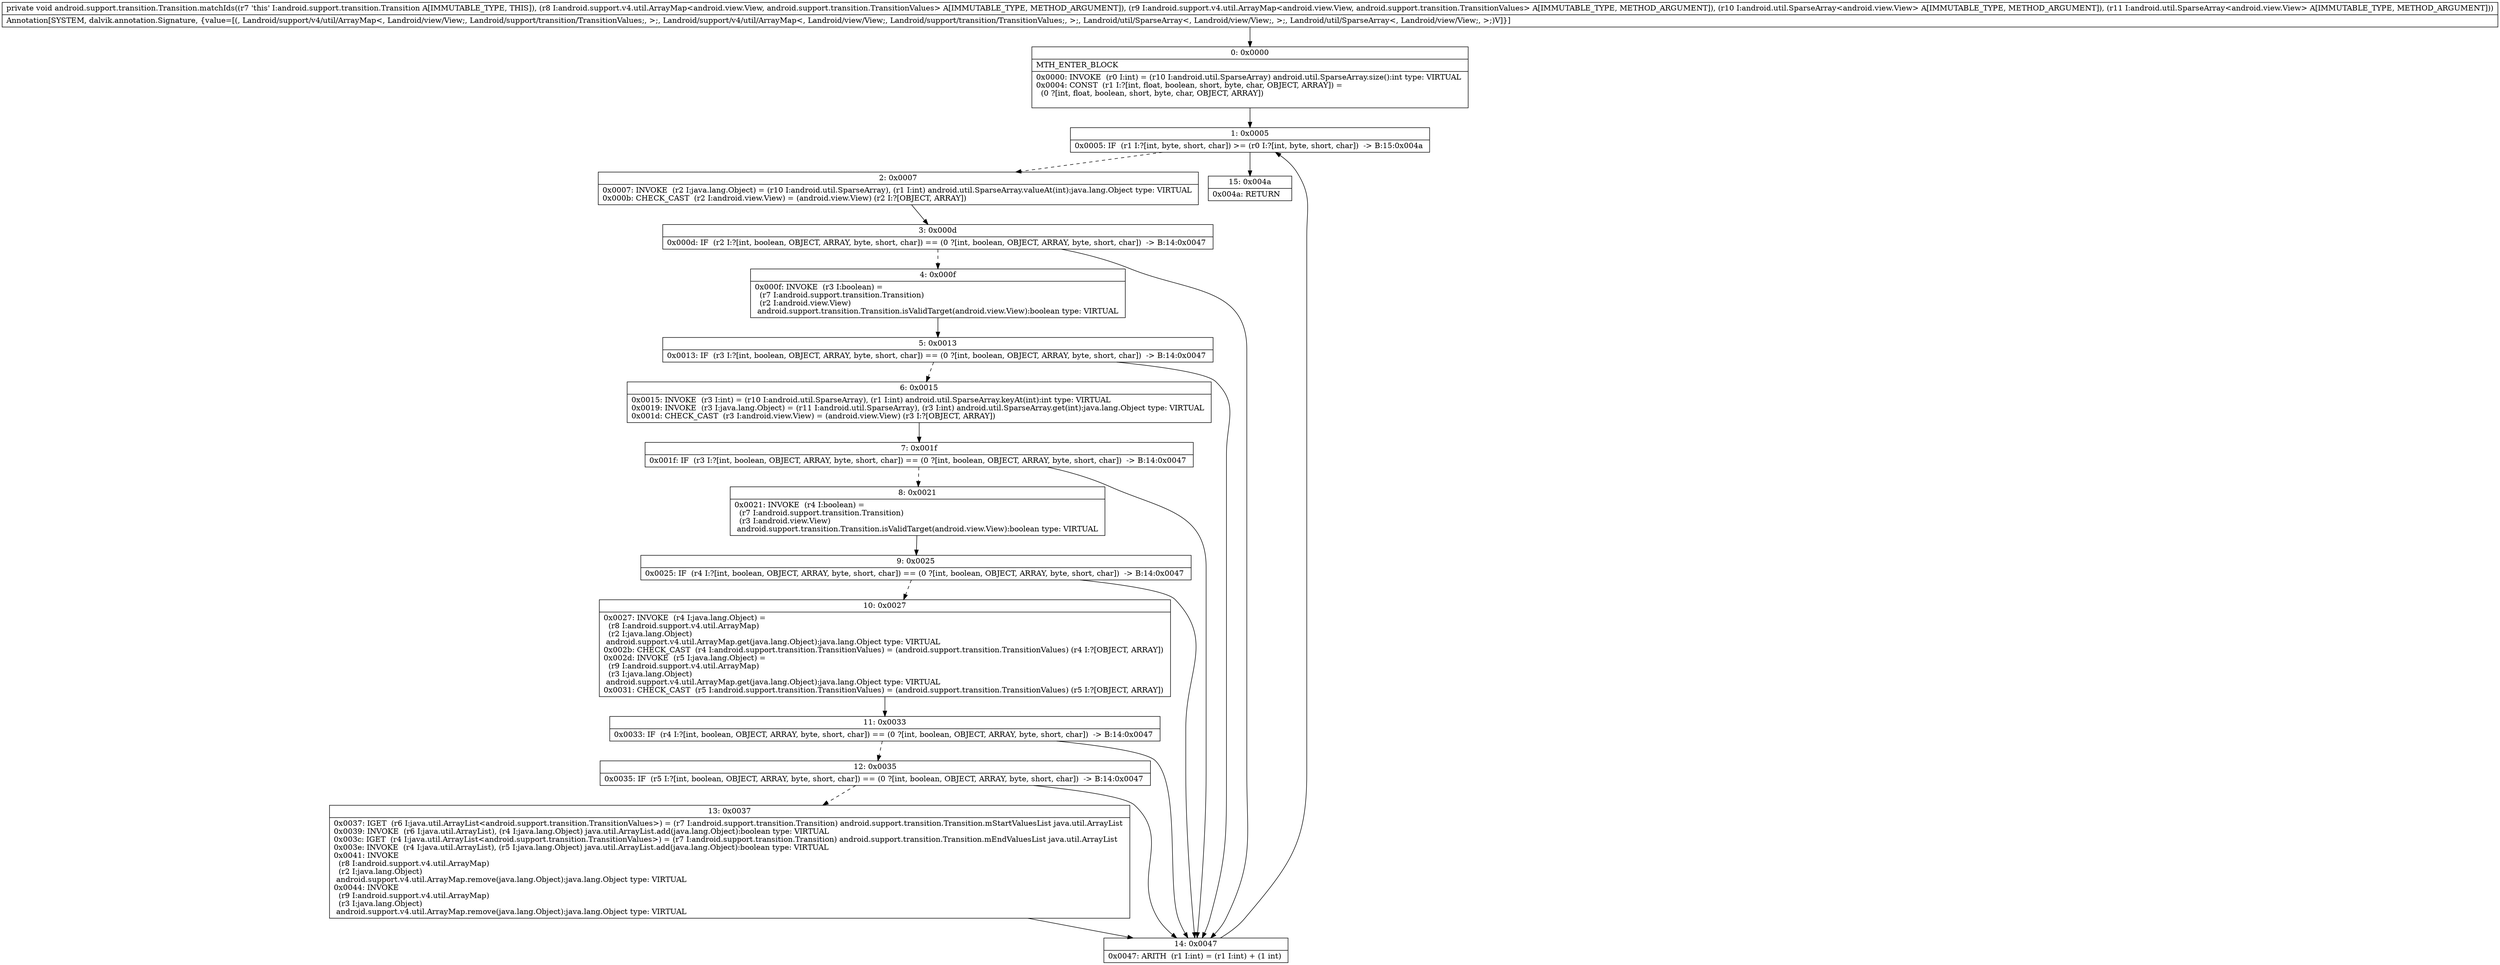 digraph "CFG forandroid.support.transition.Transition.matchIds(Landroid\/support\/v4\/util\/ArrayMap;Landroid\/support\/v4\/util\/ArrayMap;Landroid\/util\/SparseArray;Landroid\/util\/SparseArray;)V" {
Node_0 [shape=record,label="{0\:\ 0x0000|MTH_ENTER_BLOCK\l|0x0000: INVOKE  (r0 I:int) = (r10 I:android.util.SparseArray) android.util.SparseArray.size():int type: VIRTUAL \l0x0004: CONST  (r1 I:?[int, float, boolean, short, byte, char, OBJECT, ARRAY]) = \l  (0 ?[int, float, boolean, short, byte, char, OBJECT, ARRAY])\l \l}"];
Node_1 [shape=record,label="{1\:\ 0x0005|0x0005: IF  (r1 I:?[int, byte, short, char]) \>= (r0 I:?[int, byte, short, char])  \-\> B:15:0x004a \l}"];
Node_2 [shape=record,label="{2\:\ 0x0007|0x0007: INVOKE  (r2 I:java.lang.Object) = (r10 I:android.util.SparseArray), (r1 I:int) android.util.SparseArray.valueAt(int):java.lang.Object type: VIRTUAL \l0x000b: CHECK_CAST  (r2 I:android.view.View) = (android.view.View) (r2 I:?[OBJECT, ARRAY]) \l}"];
Node_3 [shape=record,label="{3\:\ 0x000d|0x000d: IF  (r2 I:?[int, boolean, OBJECT, ARRAY, byte, short, char]) == (0 ?[int, boolean, OBJECT, ARRAY, byte, short, char])  \-\> B:14:0x0047 \l}"];
Node_4 [shape=record,label="{4\:\ 0x000f|0x000f: INVOKE  (r3 I:boolean) = \l  (r7 I:android.support.transition.Transition)\l  (r2 I:android.view.View)\l android.support.transition.Transition.isValidTarget(android.view.View):boolean type: VIRTUAL \l}"];
Node_5 [shape=record,label="{5\:\ 0x0013|0x0013: IF  (r3 I:?[int, boolean, OBJECT, ARRAY, byte, short, char]) == (0 ?[int, boolean, OBJECT, ARRAY, byte, short, char])  \-\> B:14:0x0047 \l}"];
Node_6 [shape=record,label="{6\:\ 0x0015|0x0015: INVOKE  (r3 I:int) = (r10 I:android.util.SparseArray), (r1 I:int) android.util.SparseArray.keyAt(int):int type: VIRTUAL \l0x0019: INVOKE  (r3 I:java.lang.Object) = (r11 I:android.util.SparseArray), (r3 I:int) android.util.SparseArray.get(int):java.lang.Object type: VIRTUAL \l0x001d: CHECK_CAST  (r3 I:android.view.View) = (android.view.View) (r3 I:?[OBJECT, ARRAY]) \l}"];
Node_7 [shape=record,label="{7\:\ 0x001f|0x001f: IF  (r3 I:?[int, boolean, OBJECT, ARRAY, byte, short, char]) == (0 ?[int, boolean, OBJECT, ARRAY, byte, short, char])  \-\> B:14:0x0047 \l}"];
Node_8 [shape=record,label="{8\:\ 0x0021|0x0021: INVOKE  (r4 I:boolean) = \l  (r7 I:android.support.transition.Transition)\l  (r3 I:android.view.View)\l android.support.transition.Transition.isValidTarget(android.view.View):boolean type: VIRTUAL \l}"];
Node_9 [shape=record,label="{9\:\ 0x0025|0x0025: IF  (r4 I:?[int, boolean, OBJECT, ARRAY, byte, short, char]) == (0 ?[int, boolean, OBJECT, ARRAY, byte, short, char])  \-\> B:14:0x0047 \l}"];
Node_10 [shape=record,label="{10\:\ 0x0027|0x0027: INVOKE  (r4 I:java.lang.Object) = \l  (r8 I:android.support.v4.util.ArrayMap)\l  (r2 I:java.lang.Object)\l android.support.v4.util.ArrayMap.get(java.lang.Object):java.lang.Object type: VIRTUAL \l0x002b: CHECK_CAST  (r4 I:android.support.transition.TransitionValues) = (android.support.transition.TransitionValues) (r4 I:?[OBJECT, ARRAY]) \l0x002d: INVOKE  (r5 I:java.lang.Object) = \l  (r9 I:android.support.v4.util.ArrayMap)\l  (r3 I:java.lang.Object)\l android.support.v4.util.ArrayMap.get(java.lang.Object):java.lang.Object type: VIRTUAL \l0x0031: CHECK_CAST  (r5 I:android.support.transition.TransitionValues) = (android.support.transition.TransitionValues) (r5 I:?[OBJECT, ARRAY]) \l}"];
Node_11 [shape=record,label="{11\:\ 0x0033|0x0033: IF  (r4 I:?[int, boolean, OBJECT, ARRAY, byte, short, char]) == (0 ?[int, boolean, OBJECT, ARRAY, byte, short, char])  \-\> B:14:0x0047 \l}"];
Node_12 [shape=record,label="{12\:\ 0x0035|0x0035: IF  (r5 I:?[int, boolean, OBJECT, ARRAY, byte, short, char]) == (0 ?[int, boolean, OBJECT, ARRAY, byte, short, char])  \-\> B:14:0x0047 \l}"];
Node_13 [shape=record,label="{13\:\ 0x0037|0x0037: IGET  (r6 I:java.util.ArrayList\<android.support.transition.TransitionValues\>) = (r7 I:android.support.transition.Transition) android.support.transition.Transition.mStartValuesList java.util.ArrayList \l0x0039: INVOKE  (r6 I:java.util.ArrayList), (r4 I:java.lang.Object) java.util.ArrayList.add(java.lang.Object):boolean type: VIRTUAL \l0x003c: IGET  (r4 I:java.util.ArrayList\<android.support.transition.TransitionValues\>) = (r7 I:android.support.transition.Transition) android.support.transition.Transition.mEndValuesList java.util.ArrayList \l0x003e: INVOKE  (r4 I:java.util.ArrayList), (r5 I:java.lang.Object) java.util.ArrayList.add(java.lang.Object):boolean type: VIRTUAL \l0x0041: INVOKE  \l  (r8 I:android.support.v4.util.ArrayMap)\l  (r2 I:java.lang.Object)\l android.support.v4.util.ArrayMap.remove(java.lang.Object):java.lang.Object type: VIRTUAL \l0x0044: INVOKE  \l  (r9 I:android.support.v4.util.ArrayMap)\l  (r3 I:java.lang.Object)\l android.support.v4.util.ArrayMap.remove(java.lang.Object):java.lang.Object type: VIRTUAL \l}"];
Node_14 [shape=record,label="{14\:\ 0x0047|0x0047: ARITH  (r1 I:int) = (r1 I:int) + (1 int) \l}"];
Node_15 [shape=record,label="{15\:\ 0x004a|0x004a: RETURN   \l}"];
MethodNode[shape=record,label="{private void android.support.transition.Transition.matchIds((r7 'this' I:android.support.transition.Transition A[IMMUTABLE_TYPE, THIS]), (r8 I:android.support.v4.util.ArrayMap\<android.view.View, android.support.transition.TransitionValues\> A[IMMUTABLE_TYPE, METHOD_ARGUMENT]), (r9 I:android.support.v4.util.ArrayMap\<android.view.View, android.support.transition.TransitionValues\> A[IMMUTABLE_TYPE, METHOD_ARGUMENT]), (r10 I:android.util.SparseArray\<android.view.View\> A[IMMUTABLE_TYPE, METHOD_ARGUMENT]), (r11 I:android.util.SparseArray\<android.view.View\> A[IMMUTABLE_TYPE, METHOD_ARGUMENT]))  | Annotation[SYSTEM, dalvik.annotation.Signature, \{value=[(, Landroid\/support\/v4\/util\/ArrayMap\<, Landroid\/view\/View;, Landroid\/support\/transition\/TransitionValues;, \>;, Landroid\/support\/v4\/util\/ArrayMap\<, Landroid\/view\/View;, Landroid\/support\/transition\/TransitionValues;, \>;, Landroid\/util\/SparseArray\<, Landroid\/view\/View;, \>;, Landroid\/util\/SparseArray\<, Landroid\/view\/View;, \>;)V]\}]\l}"];
MethodNode -> Node_0;
Node_0 -> Node_1;
Node_1 -> Node_2[style=dashed];
Node_1 -> Node_15;
Node_2 -> Node_3;
Node_3 -> Node_4[style=dashed];
Node_3 -> Node_14;
Node_4 -> Node_5;
Node_5 -> Node_6[style=dashed];
Node_5 -> Node_14;
Node_6 -> Node_7;
Node_7 -> Node_8[style=dashed];
Node_7 -> Node_14;
Node_8 -> Node_9;
Node_9 -> Node_10[style=dashed];
Node_9 -> Node_14;
Node_10 -> Node_11;
Node_11 -> Node_12[style=dashed];
Node_11 -> Node_14;
Node_12 -> Node_13[style=dashed];
Node_12 -> Node_14;
Node_13 -> Node_14;
Node_14 -> Node_1;
}

